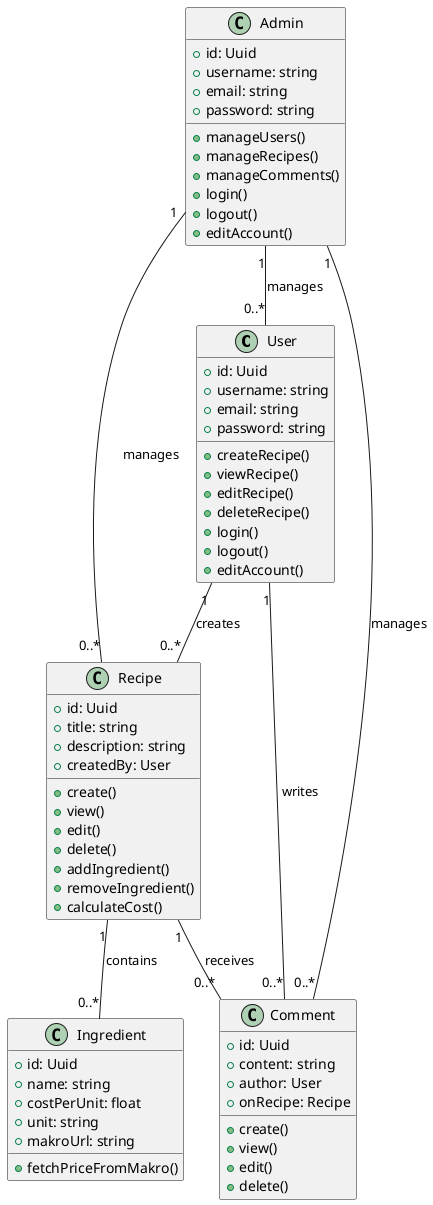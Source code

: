 @startuml
/'
 Concept: This app allows users to create recipes, share them, and receive comments from other users.

    - Users can create, view, edit, and delete recipes.
    - Users can login, logout, view, and edit their accounts.
    - Users can be created, viewed, edited, and deleted.
    - Ingredients can be added to many recipes.
    - Ingredients can get prices from Makro Page and calculate cost per unit.
    - Comments can be created, viewed, edited, and deleted.
    - Recipes can be created, viewed, edited, and deleted.
    - Admins can manage users, recipes, and comments.
    - Admins can login, logout, view, and edit their accounts.
'/

class User {
  +id: Uuid
  +username: string
  +email: string
  +password: string

  +createRecipe()
  +viewRecipe()
  +editRecipe()
  +deleteRecipe()
  +login()
  +logout()
  +editAccount()
}

class Admin {
  +id: Uuid
  +username: string
  +email: string
  +password: string

  +manageUsers()
  +manageRecipes()
  +manageComments()
  +login()
  +logout()
  +editAccount()
}

class Recipe {
  +id: Uuid
  +title: string
  +description: string
  +createdBy: User
  +create()
  +view()
  +edit()
  +delete()
  +addIngredient()
  +removeIngredient()
  +calculateCost()
}

class Comment {
  +id: Uuid
  +content: string
  +author: User
  +onRecipe: Recipe
  +create()
  +view()
  +edit()
  +delete()
}

class Ingredient {
  +id: Uuid
  +name: string
  +costPerUnit: float
  +unit: string
  +makroUrl: string
  +fetchPriceFromMakro()
}

User "1" -- "0..*" Recipe : creates
User "1" -- "0..*" Comment : writes
Recipe "1" -- "0..*" Comment : receives
Recipe "1" -- "0..*" Ingredient : contains
Admin "1" -- "0..*" User : manages
Admin "1" -- "0..*" Recipe : manages
Admin "1" -- "0..*" Comment : manages

@enduml
